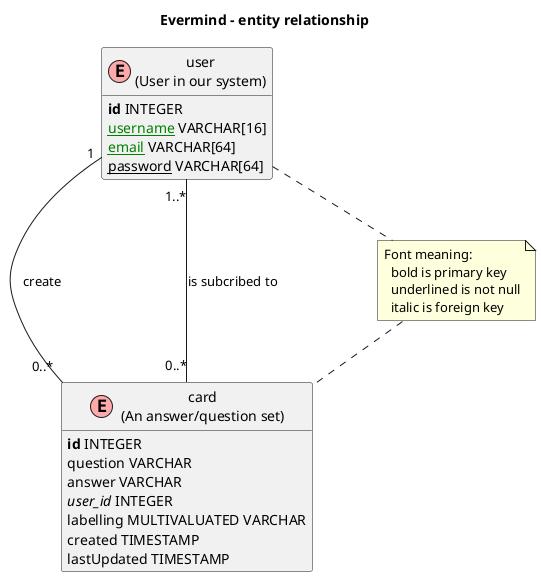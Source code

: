 @startuml

title Evermind - entity relationship
skinparam nodesep 100

' uncomment the line below if you're using computer with a retina display
' skinparam dpi 300
!define Table(name,desc) class name as "desc" << (E,#FFAAAA) >>
' we use bold for primary key
' green color for unique
' and underscore for not_null
!define primary_key(x) <b>x</b>
!define foreign_key(x) <i>x</i>
!define unique(x) <color:green>x</color>
!define not_null(x) <u>x</u>
' other tags available:
' <i></i>
' <back:COLOR></color>, where color is a color name or html color code
' (#FFAACC)
' see: http://plantuml.com/classes.html#More
hide methods
hide stereotypes

' entities

note as N1
    Font meaning:
      bold is primary key
      underlined is not null
      italic is foreign key
endNote

user .. N1
N1 .. card
Table(user, "user\n(User in our system)") {
    primary_key(id) INTEGER
    not_null(unique(username)) VARCHAR[16]
    not_null(unique(email)) VARCHAR[64]
    not_null(password) VARCHAR[64]
}

Table(card, "card\n(An answer/question set)") {
    primary_key(id) INTEGER
    question VARCHAR
    answer VARCHAR
    foreign_key(user_id) INTEGER
    labelling MULTIVALUATED VARCHAR
    created TIMESTAMP
    lastUpdated TIMESTAMP
}


user "1" -right- "0..*" card : create
user "1..*" -right- "0..*" card : is subcribed to


@enduml
